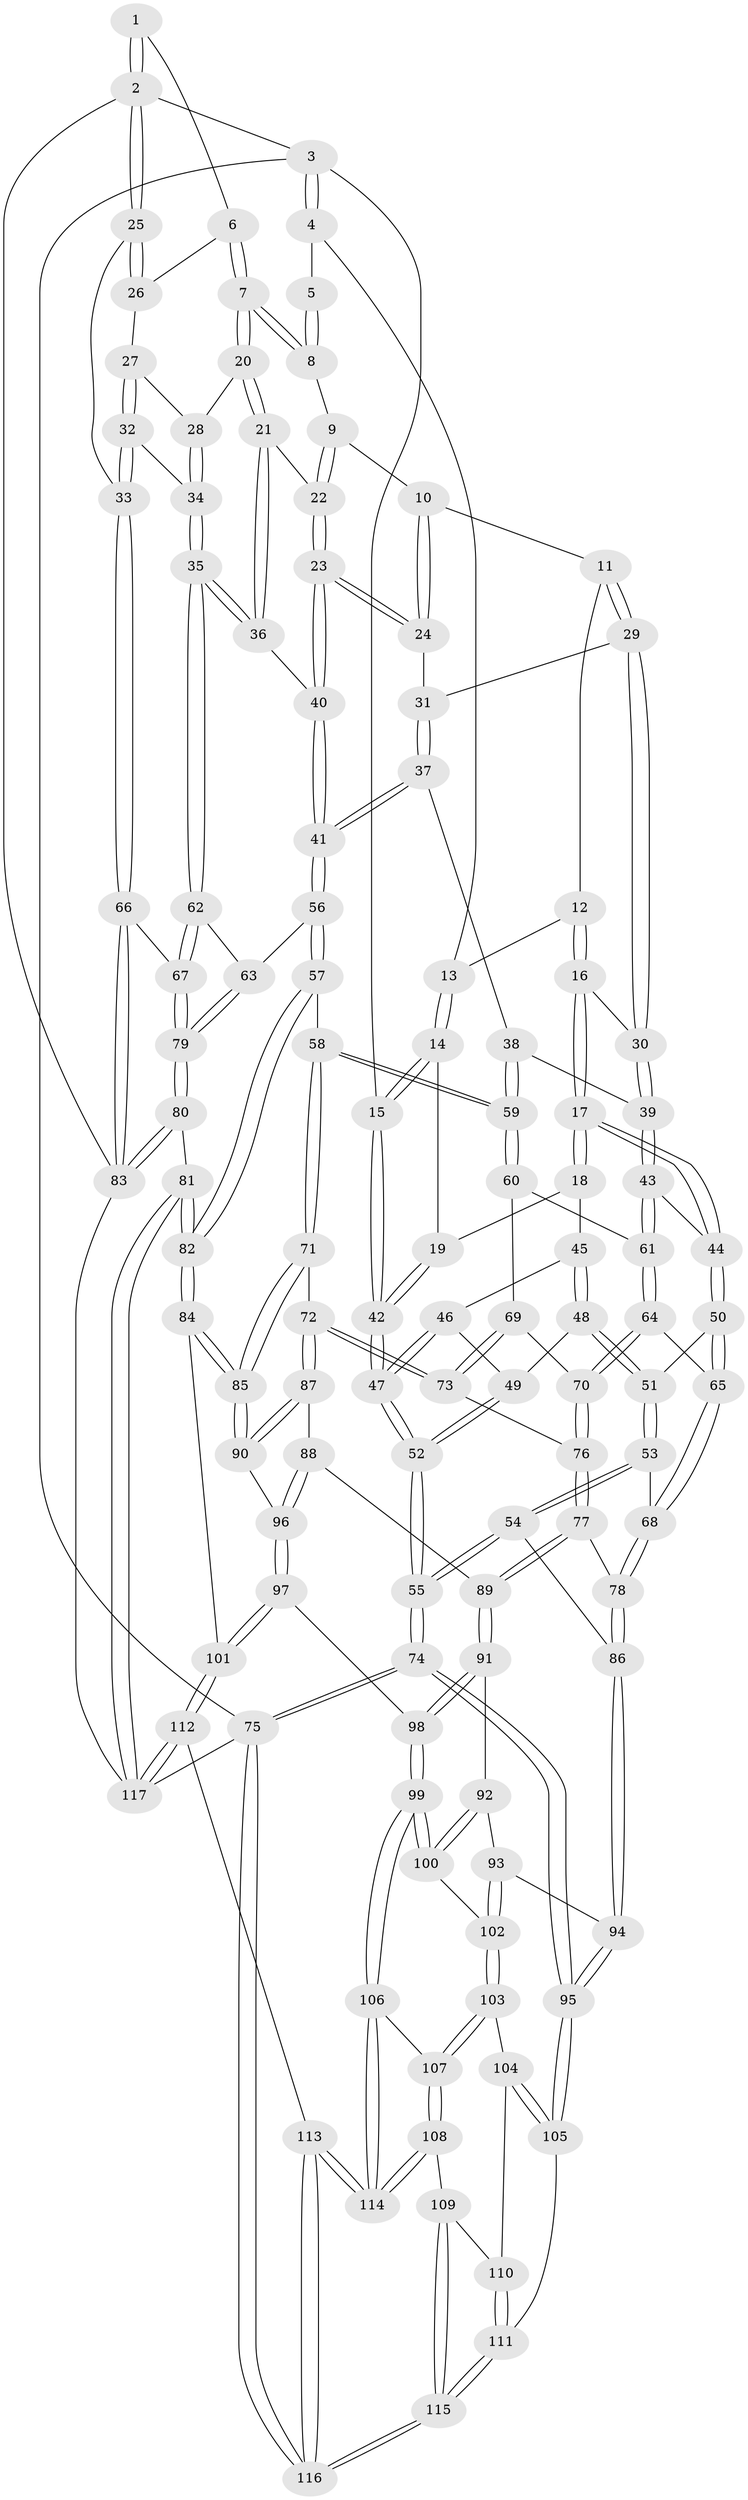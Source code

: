 // Generated by graph-tools (version 1.1) at 2025/27/03/09/25 03:27:16]
// undirected, 117 vertices, 289 edges
graph export_dot {
graph [start="1"]
  node [color=gray90,style=filled];
  1 [pos="+1+0"];
  2 [pos="+1+0"];
  3 [pos="+0+0"];
  4 [pos="+0.281177820353203+0"];
  5 [pos="+0.6044046332045205+0"];
  6 [pos="+0.856120590299182+0.12480673765302278"];
  7 [pos="+0.7989033170500732+0.14269087010331535"];
  8 [pos="+0.6514998122390606+0.03242434339667653"];
  9 [pos="+0.6049639102424595+0.10352334979733906"];
  10 [pos="+0.5838247743344701+0.11867678251770485"];
  11 [pos="+0.51209166238201+0.15984811451702532"];
  12 [pos="+0.3384775175565849+0.06251773842359884"];
  13 [pos="+0.2865004696556664+0"];
  14 [pos="+0.15274606483509023+0.1583781988754308"];
  15 [pos="+0+0"];
  16 [pos="+0.3312998573872536+0.18709472758314646"];
  17 [pos="+0.23502710434260735+0.27263786012295416"];
  18 [pos="+0.17031419128758796+0.24566911214145998"];
  19 [pos="+0.15636725569814616+0.22067383721099573"];
  20 [pos="+0.7961969303144301+0.15606230889980485"];
  21 [pos="+0.7807449863564301+0.19333794332367626"];
  22 [pos="+0.6585072328664555+0.2805865499038553"];
  23 [pos="+0.6575082772313375+0.2828005189470423"];
  24 [pos="+0.5860444451352872+0.2602201846068896"];
  25 [pos="+1+0.04255127977975674"];
  26 [pos="+0.9223847195831772+0.14619405673408745"];
  27 [pos="+0.9396396347179962+0.24198501219256183"];
  28 [pos="+0.877826393115292+0.26550537308649064"];
  29 [pos="+0.5095229001109991+0.17007521723821417"];
  30 [pos="+0.40659813566043423+0.26010323806570884"];
  31 [pos="+0.5357043073597727+0.25847997657103955"];
  32 [pos="+0.9998470073526957+0.3337734781245992"];
  33 [pos="+1+0.370145899379576"];
  34 [pos="+0.8602410586442025+0.3735191799965912"];
  35 [pos="+0.8371391019137701+0.3871650006868221"];
  36 [pos="+0.8120577520327549+0.3586650546546584"];
  37 [pos="+0.4925441311267421+0.34001759557403083"];
  38 [pos="+0.47918607523350787+0.34276015439694835"];
  39 [pos="+0.42487793255296724+0.3434299026576185"];
  40 [pos="+0.6591575591220614+0.3179634115743358"];
  41 [pos="+0.6154757905314343+0.3900785772833289"];
  42 [pos="+0+0.2403960960026251"];
  43 [pos="+0.4200926927976295+0.34821958680925574"];
  44 [pos="+0.24833162792301502+0.3096048578405304"];
  45 [pos="+0.15410185935492837+0.2645917054190905"];
  46 [pos="+0.09662778150639317+0.2916709664623876"];
  47 [pos="+0+0.24203848268966374"];
  48 [pos="+0.12521088213781403+0.37010996711941047"];
  49 [pos="+0.08368358040982975+0.3263176477918947"];
  50 [pos="+0.2297036592894011+0.4101572981670062"];
  51 [pos="+0.12565622733733334+0.38029332352148604"];
  52 [pos="+0+0.4474510310062955"];
  53 [pos="+0+0.4770127999637882"];
  54 [pos="+0+0.48870109953679575"];
  55 [pos="+0+0.45854911555538075"];
  56 [pos="+0.6365972795684577+0.4911478055914193"];
  57 [pos="+0.6312811595018597+0.500307826779757"];
  58 [pos="+0.547798437696158+0.5263163676351715"];
  59 [pos="+0.5237724533601065+0.5112043009349562"];
  60 [pos="+0.436142845905578+0.47899250819121014"];
  61 [pos="+0.41421329330019546+0.36365197921099757"];
  62 [pos="+0.8270635018072975+0.4355955296295746"];
  63 [pos="+0.8079002215766736+0.45923228703973695"];
  64 [pos="+0.2713681422475234+0.46423369496957184"];
  65 [pos="+0.24725924880196679+0.45771522100780004"];
  66 [pos="+1+0.49301273232569437"];
  67 [pos="+1+0.5272253424205938"];
  68 [pos="+0.24112319024798842+0.4632358884234043"];
  69 [pos="+0.4201304922432942+0.49210016895150616"];
  70 [pos="+0.2912333148896121+0.48489955943504165"];
  71 [pos="+0.48929795973026+0.624965264274573"];
  72 [pos="+0.4250994895215769+0.625195833932973"];
  73 [pos="+0.39186824785474716+0.5887566353165924"];
  74 [pos="+0+0.7644578183291478"];
  75 [pos="+0+1"];
  76 [pos="+0.3267230020929428+0.5729486100697053"];
  77 [pos="+0.27720798804715086+0.6301132518114064"];
  78 [pos="+0.15212909133619523+0.6258242178838267"];
  79 [pos="+0.8485826068002654+0.6683980962488815"];
  80 [pos="+0.806733306246211+0.7937722292613304"];
  81 [pos="+0.7719043993577235+0.8106107758624937"];
  82 [pos="+0.7430297586173273+0.7977361556115729"];
  83 [pos="+1+0.8465114550748755"];
  84 [pos="+0.6178600024061207+0.7942670355965541"];
  85 [pos="+0.5581357056390162+0.7385485832566643"];
  86 [pos="+0.14810322321751435+0.6282047192781309"];
  87 [pos="+0.3877728506220425+0.6822699130840962"];
  88 [pos="+0.36353949208362435+0.7030717752160021"];
  89 [pos="+0.3279182723388479+0.7118388820677899"];
  90 [pos="+0.4579575451236483+0.7379040344060189"];
  91 [pos="+0.3260916888334965+0.7146289887504371"];
  92 [pos="+0.2918454295666697+0.7225513214495972"];
  93 [pos="+0.15352195136471944+0.7314267854426736"];
  94 [pos="+0.13967184569279048+0.7003881573335404"];
  95 [pos="+0+0.7765353399757416"];
  96 [pos="+0.4103533371240426+0.766530339215518"];
  97 [pos="+0.4112751770540832+0.8462185930995985"];
  98 [pos="+0.3210844615536441+0.828769148406892"];
  99 [pos="+0.2872806962406425+0.8476355030845935"];
  100 [pos="+0.23982896384950916+0.8015714183187647"];
  101 [pos="+0.47174541260912356+0.8899589499811814"];
  102 [pos="+0.15475197428447438+0.7419543194105803"];
  103 [pos="+0.14032452646540056+0.7815550385734473"];
  104 [pos="+0.050383054001733346+0.8498857120877563"];
  105 [pos="+0+0.8296778270226498"];
  106 [pos="+0.280784379198612+0.861463989688143"];
  107 [pos="+0.175889524481887+0.8943681840042561"];
  108 [pos="+0.17451866495272939+0.8968634845357446"];
  109 [pos="+0.12938592775793023+0.9235934844055512"];
  110 [pos="+0.060158855045393644+0.8680289290820427"];
  111 [pos="+0.03527154414006585+0.9570440329477709"];
  112 [pos="+0.39348472356649306+1"];
  113 [pos="+0.35312304863014254+1"];
  114 [pos="+0.33784075447604306+1"];
  115 [pos="+0.023926263761393392+1"];
  116 [pos="+0+1"];
  117 [pos="+0.746255186591979+1"];
  1 -- 2;
  1 -- 2;
  1 -- 6;
  2 -- 3;
  2 -- 25;
  2 -- 25;
  2 -- 83;
  3 -- 4;
  3 -- 4;
  3 -- 15;
  3 -- 75;
  4 -- 5;
  4 -- 13;
  5 -- 8;
  5 -- 8;
  6 -- 7;
  6 -- 7;
  6 -- 26;
  7 -- 8;
  7 -- 8;
  7 -- 20;
  7 -- 20;
  8 -- 9;
  9 -- 10;
  9 -- 22;
  9 -- 22;
  10 -- 11;
  10 -- 24;
  10 -- 24;
  11 -- 12;
  11 -- 29;
  11 -- 29;
  12 -- 13;
  12 -- 16;
  12 -- 16;
  13 -- 14;
  13 -- 14;
  14 -- 15;
  14 -- 15;
  14 -- 19;
  15 -- 42;
  15 -- 42;
  16 -- 17;
  16 -- 17;
  16 -- 30;
  17 -- 18;
  17 -- 18;
  17 -- 44;
  17 -- 44;
  18 -- 19;
  18 -- 45;
  19 -- 42;
  19 -- 42;
  20 -- 21;
  20 -- 21;
  20 -- 28;
  21 -- 22;
  21 -- 36;
  21 -- 36;
  22 -- 23;
  22 -- 23;
  23 -- 24;
  23 -- 24;
  23 -- 40;
  23 -- 40;
  24 -- 31;
  25 -- 26;
  25 -- 26;
  25 -- 33;
  26 -- 27;
  27 -- 28;
  27 -- 32;
  27 -- 32;
  28 -- 34;
  28 -- 34;
  29 -- 30;
  29 -- 30;
  29 -- 31;
  30 -- 39;
  30 -- 39;
  31 -- 37;
  31 -- 37;
  32 -- 33;
  32 -- 33;
  32 -- 34;
  33 -- 66;
  33 -- 66;
  34 -- 35;
  34 -- 35;
  35 -- 36;
  35 -- 36;
  35 -- 62;
  35 -- 62;
  36 -- 40;
  37 -- 38;
  37 -- 41;
  37 -- 41;
  38 -- 39;
  38 -- 59;
  38 -- 59;
  39 -- 43;
  39 -- 43;
  40 -- 41;
  40 -- 41;
  41 -- 56;
  41 -- 56;
  42 -- 47;
  42 -- 47;
  43 -- 44;
  43 -- 61;
  43 -- 61;
  44 -- 50;
  44 -- 50;
  45 -- 46;
  45 -- 48;
  45 -- 48;
  46 -- 47;
  46 -- 47;
  46 -- 49;
  47 -- 52;
  47 -- 52;
  48 -- 49;
  48 -- 51;
  48 -- 51;
  49 -- 52;
  49 -- 52;
  50 -- 51;
  50 -- 65;
  50 -- 65;
  51 -- 53;
  51 -- 53;
  52 -- 55;
  52 -- 55;
  53 -- 54;
  53 -- 54;
  53 -- 68;
  54 -- 55;
  54 -- 55;
  54 -- 86;
  55 -- 74;
  55 -- 74;
  56 -- 57;
  56 -- 57;
  56 -- 63;
  57 -- 58;
  57 -- 82;
  57 -- 82;
  58 -- 59;
  58 -- 59;
  58 -- 71;
  58 -- 71;
  59 -- 60;
  59 -- 60;
  60 -- 61;
  60 -- 69;
  61 -- 64;
  61 -- 64;
  62 -- 63;
  62 -- 67;
  62 -- 67;
  63 -- 79;
  63 -- 79;
  64 -- 65;
  64 -- 70;
  64 -- 70;
  65 -- 68;
  65 -- 68;
  66 -- 67;
  66 -- 83;
  66 -- 83;
  67 -- 79;
  67 -- 79;
  68 -- 78;
  68 -- 78;
  69 -- 70;
  69 -- 73;
  69 -- 73;
  70 -- 76;
  70 -- 76;
  71 -- 72;
  71 -- 85;
  71 -- 85;
  72 -- 73;
  72 -- 73;
  72 -- 87;
  72 -- 87;
  73 -- 76;
  74 -- 75;
  74 -- 75;
  74 -- 95;
  74 -- 95;
  75 -- 116;
  75 -- 116;
  75 -- 117;
  76 -- 77;
  76 -- 77;
  77 -- 78;
  77 -- 89;
  77 -- 89;
  78 -- 86;
  78 -- 86;
  79 -- 80;
  79 -- 80;
  80 -- 81;
  80 -- 83;
  80 -- 83;
  81 -- 82;
  81 -- 82;
  81 -- 117;
  81 -- 117;
  82 -- 84;
  82 -- 84;
  83 -- 117;
  84 -- 85;
  84 -- 85;
  84 -- 101;
  85 -- 90;
  85 -- 90;
  86 -- 94;
  86 -- 94;
  87 -- 88;
  87 -- 90;
  87 -- 90;
  88 -- 89;
  88 -- 96;
  88 -- 96;
  89 -- 91;
  89 -- 91;
  90 -- 96;
  91 -- 92;
  91 -- 98;
  91 -- 98;
  92 -- 93;
  92 -- 100;
  92 -- 100;
  93 -- 94;
  93 -- 102;
  93 -- 102;
  94 -- 95;
  94 -- 95;
  95 -- 105;
  95 -- 105;
  96 -- 97;
  96 -- 97;
  97 -- 98;
  97 -- 101;
  97 -- 101;
  98 -- 99;
  98 -- 99;
  99 -- 100;
  99 -- 100;
  99 -- 106;
  99 -- 106;
  100 -- 102;
  101 -- 112;
  101 -- 112;
  102 -- 103;
  102 -- 103;
  103 -- 104;
  103 -- 107;
  103 -- 107;
  104 -- 105;
  104 -- 105;
  104 -- 110;
  105 -- 111;
  106 -- 107;
  106 -- 114;
  106 -- 114;
  107 -- 108;
  107 -- 108;
  108 -- 109;
  108 -- 114;
  108 -- 114;
  109 -- 110;
  109 -- 115;
  109 -- 115;
  110 -- 111;
  110 -- 111;
  111 -- 115;
  111 -- 115;
  112 -- 113;
  112 -- 117;
  112 -- 117;
  113 -- 114;
  113 -- 114;
  113 -- 116;
  113 -- 116;
  115 -- 116;
  115 -- 116;
}
